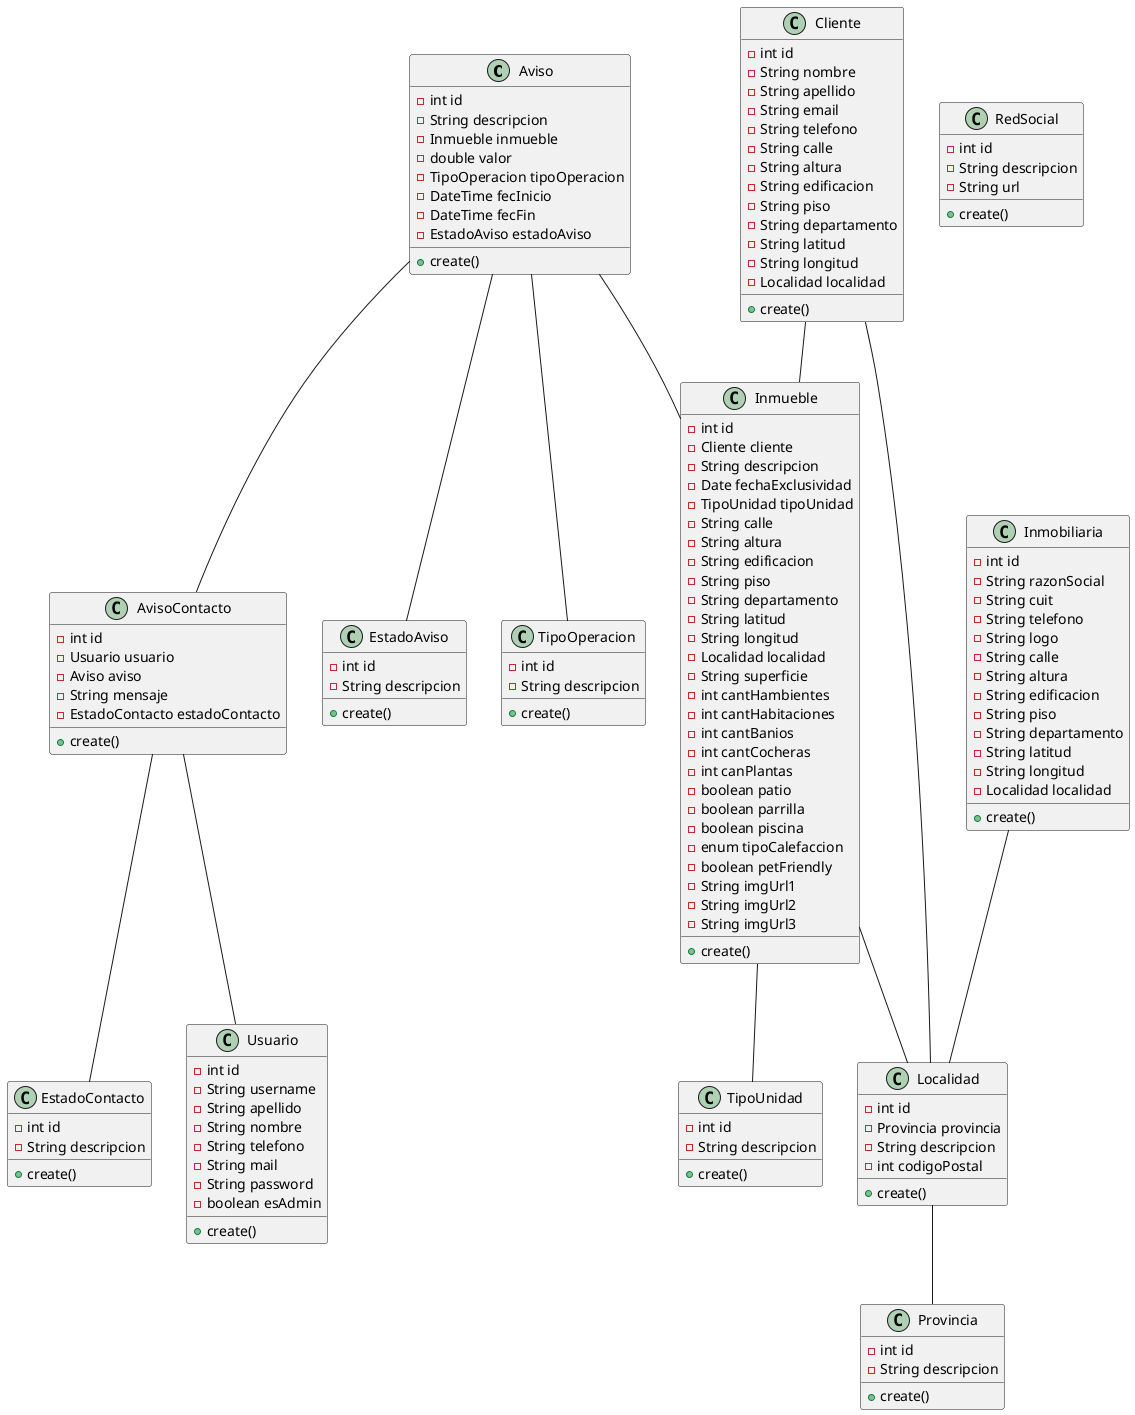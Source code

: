 @startuml
'https://plantuml.com/class-diagram

class Aviso {
- int id
- String descripcion
- Inmueble inmueble
- double valor
- TipoOperacion tipoOperacion
- DateTime fecInicio
- DateTime fecFin
- EstadoAviso estadoAviso
+create()
}
class AvisoContacto {
-int id
-Usuario usuario
-Aviso aviso
-String mensaje
-EstadoContacto estadoContacto
+create()
}

class Cliente{
-int id
-String nombre
-String apellido
-String email
-String telefono
-String calle
-String altura
-String edificacion
-String piso
-String departamento
-String latitud
-String longitud
-Localidad localidad
+create()
}
class EstadoAviso{
-int id
-String descripcion
+create()
}
class EstadoContacto{
-int id
-String descripcion
+create()
}
class Inmobiliaria {
-int id
-String razonSocial
-String cuit
-String telefono
-String logo
-String calle
-String altura
-String edificacion
-String piso
-String departamento
-String latitud
-String longitud
-Localidad localidad
+create()
}
class Inmueble {
-int id
-Cliente cliente
-String descripcion
-Date fechaExclusividad
-TipoUnidad tipoUnidad
-String calle
-String altura
-String edificacion
-String piso
-String departamento
-String latitud
-String longitud
-Localidad localidad
-String superficie
-int cantHambientes
-int cantHabitaciones
-int cantBanios
-int cantCocheras
-int canPlantas
-boolean patio
-boolean parrilla
-boolean piscina
-enum tipoCalefaccion
-boolean petFriendly
-String imgUrl1
-String imgUrl2
-String imgUrl3
+create()
}

class Localidad {
-int id
-Provincia provincia
-String descripcion
-int codigoPostal
+create()
}
class Provincia {
-int id
-String descripcion
+create()
}
class RedSocial {
-int id
-String descripcion
-String url
+create()
}
class TipoOperacion {
-int id
-String descripcion
+create()
}
class TipoUnidad {
-int id
-String descripcion
+create()
}
class Usuario {
-int id
-String username
-String apellido
-String nombre
-String telefono
-String mail
-String password
-boolean esAdmin
+create()
}

Aviso -- AvisoContacto
Aviso -- Inmueble
Aviso -- TipoOperacion
Aviso -- EstadoAviso

AvisoContacto -- Usuario
AvisoContacto -- EstadoContacto


Cliente -- Inmueble

Inmueble -- TipoUnidad
Inmueble -- Localidad
Inmobiliaria -- Localidad

Cliente -- Localidad
Localidad -- Provincia



@enduml